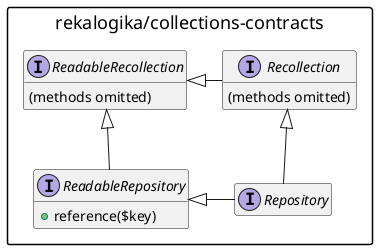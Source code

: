 @startuml repository

skinparam packageStyle rectangle
hide empty methods
hide empty attributes

<style>
title {
    HorizontalAlignment left
    FontSize 18
    FontStyle normal
}
</style>

package "rekalogika/collections-contracts" {
    interface ReadableRecollection {
        (methods omitted)
    }

    interface Recollection {
        (methods omitted)
    }

    ReadableRecollection <|- Recollection

    interface ReadableRepository {
        +reference($key)
    }

    ReadableRecollection <|-- ReadableRepository

    interface Repository {
    }

    ReadableRepository <|- Repository
    Recollection <|-- Repository
}

@enduml